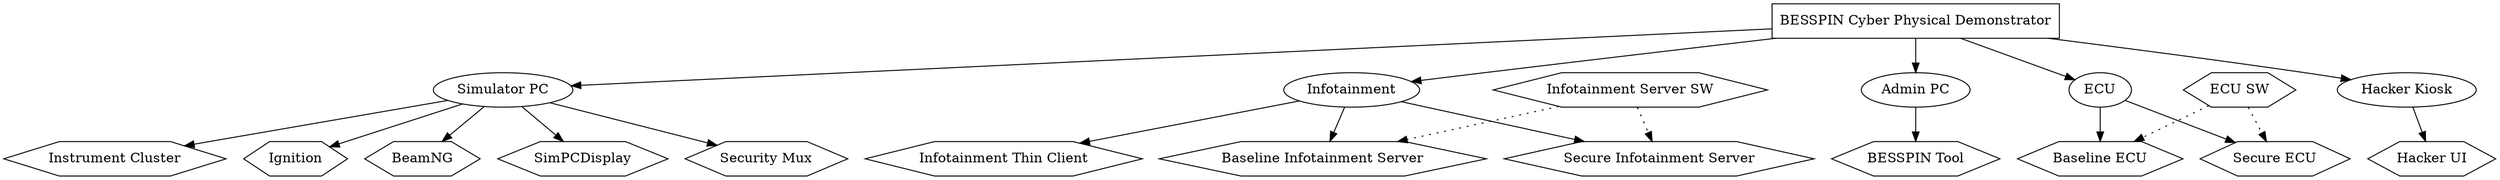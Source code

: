 // The Round Table
digraph {
	CyberPhys [label="BESSPIN Cyber Physical Demonstrator" shape=box]
	ECU [label=ECU shape=ellipse]
	"ECU SW" [label="ECU SW" shape=hexagon]
	"Secure ECU" [label="Secure ECU" shape=hexagon]
	"Baseline ECU" [label="Baseline ECU" shape=hexagon]
	Infotainment [label=Infotainment shape=ellipse]
	"Infotainment Thin Client" [label="Infotainment Thin Client" shape=hexagon]
	"Infotainment Server SW" [label="Infotainment Server SW" shape=hexagon]
	"Secure Infotainment Server" [label="Secure Infotainment Server" shape=hexagon]
	"Baseline Infotainment Server" [label="Baseline Infotainment Server" shape=hexagon]
	"Simulator PC" [label="Simulator PC" shape=ellipse]
	Ignition [label=Ignition shape=hexagon]
	BeamNG [label=BeamNG shape=hexagon]
	SimPCDisplay [label=SimPCDisplay shape=hexagon]
	"Security Mux" [label="Security Mux" shape=hexagon]
	"Instrument Cluster" [label="Instrument Cluster" shape=hexagon]
	"Admin PC" [label="Admin PC" shape=ellipse]
	"BESSPIN Tool" [label="BESSPIN Tool" shape=hexagon]
	"Hacker Kiosk" [label="Hacker Kiosk" shape=ellipse]
	"Hacker UI" [label="Hacker UI" shape=hexagon]
	CyberPhys -> ECU
	ECU -> "Secure ECU"
	ECU -> "Baseline ECU"
	CyberPhys -> Infotainment
	Infotainment -> "Secure Infotainment Server"
	Infotainment -> "Baseline Infotainment Server"
	Infotainment -> "Infotainment Thin Client"
	CyberPhys -> "Simulator PC"
	"Simulator PC" -> BeamNG
	"Simulator PC" -> Ignition
	"Simulator PC" -> "Security Mux"
	"Simulator PC" -> "Instrument Cluster"
	"Simulator PC" -> SimPCDisplay
	CyberPhys -> "Admin PC"
	"Admin PC" -> "BESSPIN Tool"
	CyberPhys -> "Hacker Kiosk"
	"Hacker Kiosk" -> "Hacker UI"
	"ECU SW" -> "Secure ECU" [style=dotted]
	"ECU SW" -> "Baseline ECU" [style=dotted]
	"Infotainment Server SW" -> "Secure Infotainment Server" [style=dotted]
	"Infotainment Server SW" -> "Baseline Infotainment Server" [style=dotted]
}
